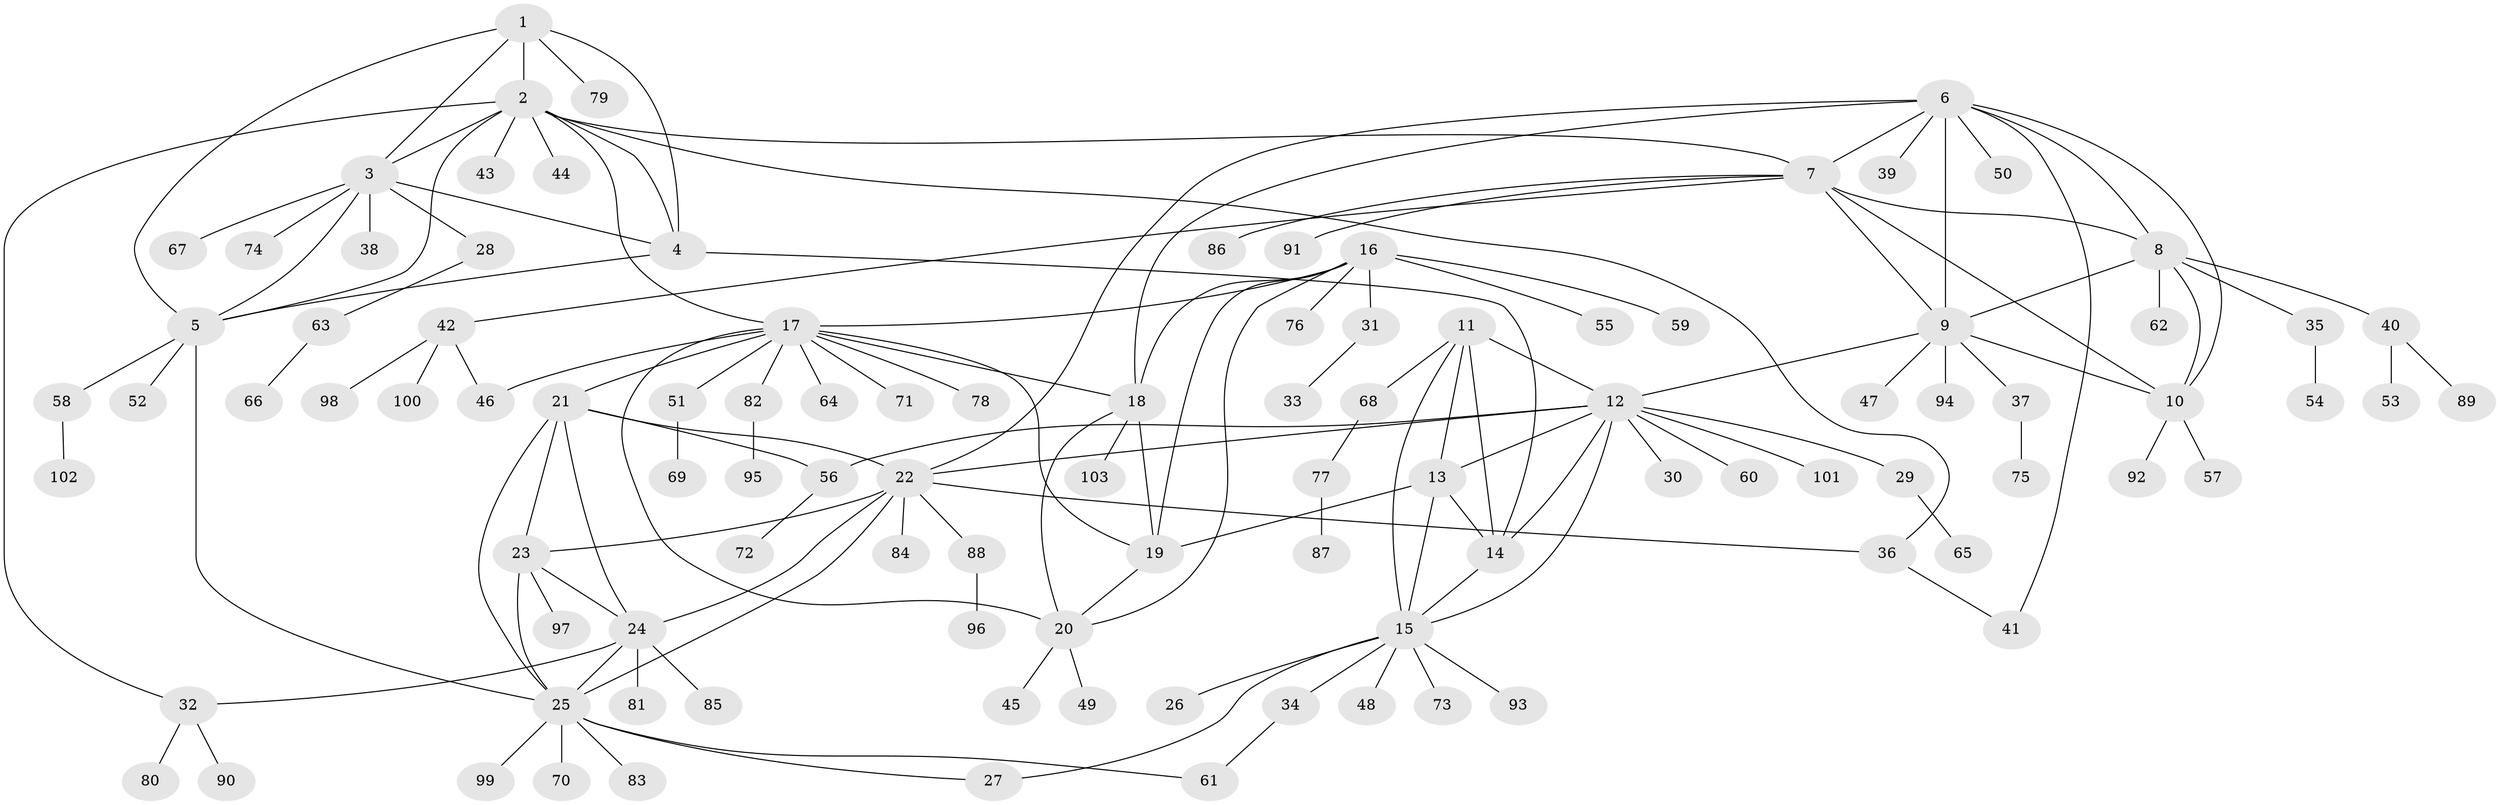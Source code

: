 // coarse degree distribution, {3: 0.02702702702702703, 8: 0.02702702702702703, 6: 0.02702702702702703, 7: 0.02702702702702703, 13: 0.013513513513513514, 11: 0.02702702702702703, 5: 0.04054054054054054, 4: 0.04054054054054054, 9: 0.02702702702702703, 1: 0.6216216216216216, 2: 0.12162162162162163}
// Generated by graph-tools (version 1.1) at 2025/42/03/06/25 10:42:08]
// undirected, 103 vertices, 145 edges
graph export_dot {
graph [start="1"]
  node [color=gray90,style=filled];
  1;
  2;
  3;
  4;
  5;
  6;
  7;
  8;
  9;
  10;
  11;
  12;
  13;
  14;
  15;
  16;
  17;
  18;
  19;
  20;
  21;
  22;
  23;
  24;
  25;
  26;
  27;
  28;
  29;
  30;
  31;
  32;
  33;
  34;
  35;
  36;
  37;
  38;
  39;
  40;
  41;
  42;
  43;
  44;
  45;
  46;
  47;
  48;
  49;
  50;
  51;
  52;
  53;
  54;
  55;
  56;
  57;
  58;
  59;
  60;
  61;
  62;
  63;
  64;
  65;
  66;
  67;
  68;
  69;
  70;
  71;
  72;
  73;
  74;
  75;
  76;
  77;
  78;
  79;
  80;
  81;
  82;
  83;
  84;
  85;
  86;
  87;
  88;
  89;
  90;
  91;
  92;
  93;
  94;
  95;
  96;
  97;
  98;
  99;
  100;
  101;
  102;
  103;
  1 -- 2;
  1 -- 3;
  1 -- 4;
  1 -- 5;
  1 -- 79;
  2 -- 3;
  2 -- 4;
  2 -- 5;
  2 -- 7;
  2 -- 17;
  2 -- 32;
  2 -- 36;
  2 -- 43;
  2 -- 44;
  3 -- 4;
  3 -- 5;
  3 -- 28;
  3 -- 38;
  3 -- 67;
  3 -- 74;
  4 -- 5;
  4 -- 14;
  5 -- 25;
  5 -- 52;
  5 -- 58;
  6 -- 7;
  6 -- 8;
  6 -- 9;
  6 -- 10;
  6 -- 18;
  6 -- 22;
  6 -- 39;
  6 -- 41;
  6 -- 50;
  7 -- 8;
  7 -- 9;
  7 -- 10;
  7 -- 42;
  7 -- 86;
  7 -- 91;
  8 -- 9;
  8 -- 10;
  8 -- 35;
  8 -- 40;
  8 -- 62;
  9 -- 10;
  9 -- 12;
  9 -- 37;
  9 -- 47;
  9 -- 94;
  10 -- 57;
  10 -- 92;
  11 -- 12;
  11 -- 13;
  11 -- 14;
  11 -- 15;
  11 -- 68;
  12 -- 13;
  12 -- 14;
  12 -- 15;
  12 -- 22;
  12 -- 29;
  12 -- 30;
  12 -- 56;
  12 -- 60;
  12 -- 101;
  13 -- 14;
  13 -- 15;
  13 -- 19;
  14 -- 15;
  15 -- 26;
  15 -- 27;
  15 -- 34;
  15 -- 48;
  15 -- 73;
  15 -- 93;
  16 -- 17;
  16 -- 18;
  16 -- 19;
  16 -- 20;
  16 -- 31;
  16 -- 55;
  16 -- 59;
  16 -- 76;
  17 -- 18;
  17 -- 19;
  17 -- 20;
  17 -- 21;
  17 -- 46;
  17 -- 51;
  17 -- 64;
  17 -- 71;
  17 -- 78;
  17 -- 82;
  18 -- 19;
  18 -- 20;
  18 -- 103;
  19 -- 20;
  20 -- 45;
  20 -- 49;
  21 -- 22;
  21 -- 23;
  21 -- 24;
  21 -- 25;
  21 -- 56;
  22 -- 23;
  22 -- 24;
  22 -- 25;
  22 -- 36;
  22 -- 84;
  22 -- 88;
  23 -- 24;
  23 -- 25;
  23 -- 97;
  24 -- 25;
  24 -- 32;
  24 -- 81;
  24 -- 85;
  25 -- 27;
  25 -- 61;
  25 -- 70;
  25 -- 83;
  25 -- 99;
  28 -- 63;
  29 -- 65;
  31 -- 33;
  32 -- 80;
  32 -- 90;
  34 -- 61;
  35 -- 54;
  36 -- 41;
  37 -- 75;
  40 -- 53;
  40 -- 89;
  42 -- 46;
  42 -- 98;
  42 -- 100;
  51 -- 69;
  56 -- 72;
  58 -- 102;
  63 -- 66;
  68 -- 77;
  77 -- 87;
  82 -- 95;
  88 -- 96;
}
